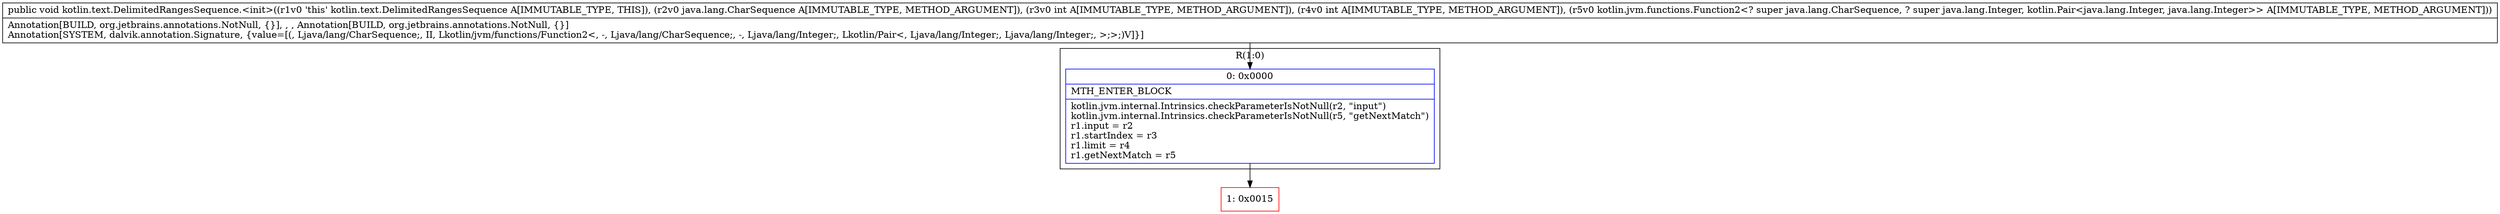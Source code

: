 digraph "CFG forkotlin.text.DelimitedRangesSequence.\<init\>(Ljava\/lang\/CharSequence;IILkotlin\/jvm\/functions\/Function2;)V" {
subgraph cluster_Region_1494906003 {
label = "R(1:0)";
node [shape=record,color=blue];
Node_0 [shape=record,label="{0\:\ 0x0000|MTH_ENTER_BLOCK\l|kotlin.jvm.internal.Intrinsics.checkParameterIsNotNull(r2, \"input\")\lkotlin.jvm.internal.Intrinsics.checkParameterIsNotNull(r5, \"getNextMatch\")\lr1.input = r2\lr1.startIndex = r3\lr1.limit = r4\lr1.getNextMatch = r5\l}"];
}
Node_1 [shape=record,color=red,label="{1\:\ 0x0015}"];
MethodNode[shape=record,label="{public void kotlin.text.DelimitedRangesSequence.\<init\>((r1v0 'this' kotlin.text.DelimitedRangesSequence A[IMMUTABLE_TYPE, THIS]), (r2v0 java.lang.CharSequence A[IMMUTABLE_TYPE, METHOD_ARGUMENT]), (r3v0 int A[IMMUTABLE_TYPE, METHOD_ARGUMENT]), (r4v0 int A[IMMUTABLE_TYPE, METHOD_ARGUMENT]), (r5v0 kotlin.jvm.functions.Function2\<? super java.lang.CharSequence, ? super java.lang.Integer, kotlin.Pair\<java.lang.Integer, java.lang.Integer\>\> A[IMMUTABLE_TYPE, METHOD_ARGUMENT]))  | Annotation[BUILD, org.jetbrains.annotations.NotNull, \{\}], , , Annotation[BUILD, org.jetbrains.annotations.NotNull, \{\}]\lAnnotation[SYSTEM, dalvik.annotation.Signature, \{value=[(, Ljava\/lang\/CharSequence;, II, Lkotlin\/jvm\/functions\/Function2\<, \-, Ljava\/lang\/CharSequence;, \-, Ljava\/lang\/Integer;, Lkotlin\/Pair\<, Ljava\/lang\/Integer;, Ljava\/lang\/Integer;, \>;\>;)V]\}]\l}"];
MethodNode -> Node_0;
Node_0 -> Node_1;
}

